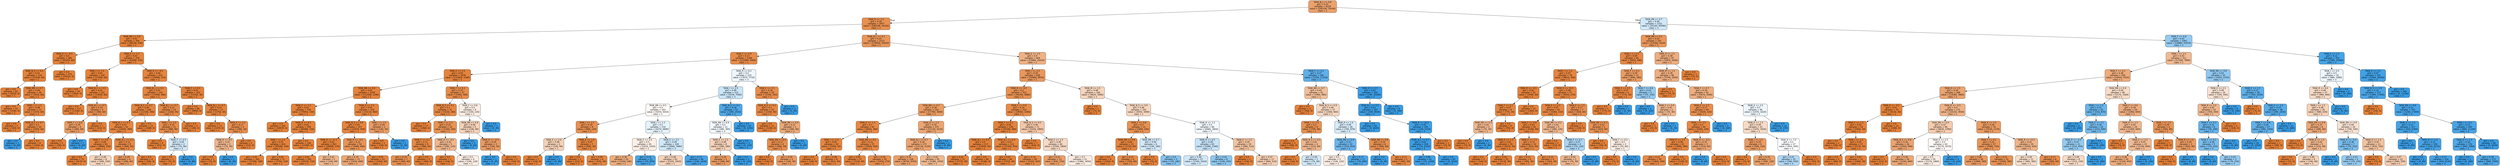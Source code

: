 digraph Tree {
node [shape=box, style="filled, rounded", color="black", fontname=helvetica] ;
edge [fontname=helvetica] ;
0 [label="TASK_N_L <= 0.9\ngini = 0.33\nsamples = 4229\nvalue = [295330, 76140]\nclass = 1", fillcolor="#eca16c"] ;
1 [label="TASK_D <= 1.5\ngini = 0.19\nsamples = 2977\nvalue = [260190, 30150]\nclass = 1", fillcolor="#e89050"] ;
0 -> 1 [labeldistance=2.5, labelangle=45, headlabel="True"] ;
2 [label="TASK_RN <= 0.9\ngini = 0.01\nsamples = 764\nvalue = [84140, 630]\nclass = 1", fillcolor="#e5823a"] ;
1 -> 2 ;
3 [label="TASK_R <= -0.5\ngini = 0.0\nsamples = 385\nvalue = [41650, 60]\nclass = 1", fillcolor="#e58139"] ;
2 -> 3 ;
4 [label="TASK_N_S <= 0.5\ngini = 0.01\nsamples = 110\nvalue = [12530, 60]\nclass = 1", fillcolor="#e5823a"] ;
3 -> 4 ;
5 [label="gini = 0.0\nsamples = 82\nvalue = [9520, 0]\nclass = 1", fillcolor="#e58139"] ;
4 -> 5 ;
6 [label="TASK_RN <= 0.7\ngini = 0.04\nsamples = 28\nvalue = [3010, 60]\nclass = 1", fillcolor="#e6843d"] ;
4 -> 6 ;
7 [label="gini = 0.0\nsamples = 15\nvalue = [1540, 0]\nclass = 1", fillcolor="#e58139"] ;
6 -> 7 ;
8 [label="TASK_I <= 1.5\ngini = 0.08\nsamples = 13\nvalue = [1470, 60]\nclass = 1", fillcolor="#e68641"] ;
6 -> 8 ;
9 [label="gini = 0.0\nsamples = 3\nvalue = [420, 0]\nclass = 1", fillcolor="#e58139"] ;
8 -> 9 ;
10 [label="TASK_N_S <= 0.7\ngini = 0.1\nsamples = 10\nvalue = [1050, 60]\nclass = 1", fillcolor="#e68844"] ;
8 -> 10 ;
11 [label="gini = 0.0\nsamples = 1\nvalue = [0, 60]\nclass = 3", fillcolor="#399de5"] ;
10 -> 11 ;
12 [label="gini = 0.0\nsamples = 9\nvalue = [1050, 0]\nclass = 1", fillcolor="#e58139"] ;
10 -> 12 ;
13 [label="gini = 0.0\nsamples = 275\nvalue = [29120, 0]\nclass = 1", fillcolor="#e58139"] ;
3 -> 13 ;
14 [label="TASK_E <= 1.5\ngini = 0.03\nsamples = 379\nvalue = [42490, 570]\nclass = 1", fillcolor="#e5833c"] ;
2 -> 14 ;
15 [label="TASK_I <= 1.5\ngini = 0.01\nsamples = 156\nvalue = [17500, 60]\nclass = 1", fillcolor="#e5813a"] ;
14 -> 15 ;
16 [label="gini = 0.0\nsamples = 34\nvalue = [3850, 0]\nclass = 1", fillcolor="#e58139"] ;
15 -> 16 ;
17 [label="TASK_N_L <= 0.5\ngini = 0.01\nsamples = 122\nvalue = [13650, 60]\nclass = 1", fillcolor="#e5823a"] ;
15 -> 17 ;
18 [label="gini = 0.0\nsamples = 117\nvalue = [13160, 0]\nclass = 1", fillcolor="#e58139"] ;
17 -> 18 ;
19 [label="TASK_N_L <= 0.7\ngini = 0.19\nsamples = 5\nvalue = [490, 60]\nclass = 1", fillcolor="#e89051"] ;
17 -> 19 ;
20 [label="TASK_F <= 0.6\ngini = 0.29\nsamples = 4\nvalue = [280, 60]\nclass = 1", fillcolor="#eb9c63"] ;
19 -> 20 ;
21 [label="gini = 0.0\nsamples = 3\nvalue = [280, 0]\nclass = 1", fillcolor="#e58139"] ;
20 -> 21 ;
22 [label="gini = 0.0\nsamples = 1\nvalue = [0, 60]\nclass = 3", fillcolor="#399de5"] ;
20 -> 22 ;
23 [label="gini = 0.0\nsamples = 1\nvalue = [210, 0]\nclass = 1", fillcolor="#e58139"] ;
19 -> 23 ;
24 [label="TASK_R <= -0.5\ngini = 0.04\nsamples = 223\nvalue = [24990, 510]\nclass = 1", fillcolor="#e6843d"] ;
14 -> 24 ;
25 [label="TASK_N_L <= 0.5\ngini = 0.07\nsamples = 120\nvalue = [13440, 480]\nclass = 1", fillcolor="#e68640"] ;
24 -> 25 ;
26 [label="TASK_N_S <= 0.7\ngini = 0.06\nsamples = 106\nvalue = [12180, 390]\nclass = 1", fillcolor="#e6853f"] ;
25 -> 26 ;
27 [label="TASK_N_L <= 0.1\ngini = 0.07\nsamples = 91\nvalue = [10500, 390]\nclass = 1", fillcolor="#e68640"] ;
26 -> 27 ;
28 [label="TASK_F <= 0.6\ngini = 0.06\nsamples = 83\nvalue = [9660, 330]\nclass = 1", fillcolor="#e68540"] ;
27 -> 28 ;
29 [label="gini = 0.0\nsamples = 75\nvalue = [9170, 0]\nclass = 1", fillcolor="#e58139"] ;
28 -> 29 ;
30 [label="gini = 0.48\nsamples = 8\nvalue = [490, 330]\nclass = 1", fillcolor="#f7d6be"] ;
28 -> 30 ;
31 [label="TASK_N_L <= 0.3\ngini = 0.12\nsamples = 8\nvalue = [840, 60]\nclass = 1", fillcolor="#e78a47"] ;
27 -> 31 ;
32 [label="gini = 0.29\nsamples = 4\nvalue = [280, 60]\nclass = 1", fillcolor="#eb9c63"] ;
31 -> 32 ;
33 [label="gini = 0.0\nsamples = 4\nvalue = [560, 0]\nclass = 1", fillcolor="#e58139"] ;
31 -> 33 ;
34 [label="gini = 0.0\nsamples = 15\nvalue = [1680, 0]\nclass = 1", fillcolor="#e58139"] ;
26 -> 34 ;
35 [label="TASK_N_L <= 0.7\ngini = 0.12\nsamples = 14\nvalue = [1260, 90]\nclass = 1", fillcolor="#e78a47"] ;
25 -> 35 ;
36 [label="TASK_I <= 2.5\ngini = 0.15\nsamples = 11\nvalue = [980, 90]\nclass = 1", fillcolor="#e78d4b"] ;
35 -> 36 ;
37 [label="gini = 0.0\nsamples = 9\nvalue = [910, 0]\nclass = 1", fillcolor="#e58139"] ;
36 -> 37 ;
38 [label="TASK_F <= 0.5\ngini = 0.49\nsamples = 2\nvalue = [70, 90]\nclass = 3", fillcolor="#d3e9f9"] ;
36 -> 38 ;
39 [label="gini = 0.0\nsamples = 1\nvalue = [70, 0]\nclass = 1", fillcolor="#e58139"] ;
38 -> 39 ;
40 [label="gini = 0.0\nsamples = 1\nvalue = [0, 90]\nclass = 3", fillcolor="#399de5"] ;
38 -> 40 ;
41 [label="gini = 0.0\nsamples = 3\nvalue = [280, 0]\nclass = 1", fillcolor="#e58139"] ;
35 -> 41 ;
42 [label="TASK_F <= 0.3\ngini = 0.01\nsamples = 103\nvalue = [11550, 30]\nclass = 1", fillcolor="#e5813a"] ;
24 -> 42 ;
43 [label="gini = 0.0\nsamples = 86\nvalue = [9800, 0]\nclass = 1", fillcolor="#e58139"] ;
42 -> 43 ;
44 [label="TASK_N_L <= 0.7\ngini = 0.03\nsamples = 17\nvalue = [1750, 30]\nclass = 1", fillcolor="#e5833c"] ;
42 -> 44 ;
45 [label="gini = 0.0\nsamples = 13\nvalue = [1470, 0]\nclass = 1", fillcolor="#e58139"] ;
44 -> 45 ;
46 [label="TASK_R <= 2.5\ngini = 0.17\nsamples = 4\nvalue = [280, 30]\nclass = 1", fillcolor="#e88e4e"] ;
44 -> 46 ;
47 [label="TASK_R <= 0.5\ngini = 0.42\nsamples = 2\nvalue = [70, 30]\nclass = 1", fillcolor="#f0b78e"] ;
46 -> 47 ;
48 [label="gini = 0.0\nsamples = 1\nvalue = [70, 0]\nclass = 1", fillcolor="#e58139"] ;
47 -> 48 ;
49 [label="gini = 0.0\nsamples = 1\nvalue = [0, 30]\nclass = 3", fillcolor="#399de5"] ;
47 -> 49 ;
50 [label="gini = 0.0\nsamples = 2\nvalue = [210, 0]\nclass = 1", fillcolor="#e58139"] ;
46 -> 50 ;
51 [label="TASK_N_L <= 0.1\ngini = 0.25\nsamples = 2213\nvalue = [176050, 29520]\nclass = 1", fillcolor="#e9965a"] ;
1 -> 51 ;
52 [label="TASK_F <= 0.9\ngini = 0.13\nsamples = 1309\nvalue = [122990, 9300]\nclass = 1", fillcolor="#e78b48"] ;
51 -> 52 ;
53 [label="TASK_E <= 2.5\ngini = 0.03\nsamples = 1076\nvalue = [115920, 1590]\nclass = 1", fillcolor="#e5833c"] ;
52 -> 53 ;
54 [label="TASK_RN <= 0.9\ngini = 0.02\nsamples = 1039\nvalue = [112560, 1290]\nclass = 1", fillcolor="#e5823b"] ;
53 -> 54 ;
55 [label="TASK_E <= 1.5\ngini = 0.01\nsamples = 720\nvalue = [79450, 330]\nclass = 1", fillcolor="#e5823a"] ;
54 -> 55 ;
56 [label="gini = 0.0\nsamples = 162\nvalue = [18970, 0]\nclass = 1", fillcolor="#e58139"] ;
55 -> 56 ;
57 [label="TASK_R <= 4.5\ngini = 0.01\nsamples = 558\nvalue = [60480, 330]\nclass = 1", fillcolor="#e5823a"] ;
55 -> 57 ;
58 [label="TASK_I <= 2.5\ngini = 0.01\nsamples = 414\nvalue = [45080, 330]\nclass = 1", fillcolor="#e5823a"] ;
57 -> 58 ;
59 [label="gini = 0.01\nsamples = 343\nvalue = [37380, 180]\nclass = 1", fillcolor="#e5823a"] ;
58 -> 59 ;
60 [label="gini = 0.04\nsamples = 71\nvalue = [7700, 150]\nclass = 1", fillcolor="#e6833d"] ;
58 -> 60 ;
61 [label="gini = 0.0\nsamples = 144\nvalue = [15400, 0]\nclass = 1", fillcolor="#e58139"] ;
57 -> 61 ;
62 [label="TASK_D <= 2.5\ngini = 0.05\nsamples = 319\nvalue = [33110, 960]\nclass = 1", fillcolor="#e6853f"] ;
54 -> 62 ;
63 [label="TASK_N_S <= 0.9\ngini = 0.05\nsamples = 317\nvalue = [32970, 930]\nclass = 1", fillcolor="#e6853f"] ;
62 -> 63 ;
64 [label="TASK_R <= 71.5\ngini = 0.02\nsamples = 263\nvalue = [28490, 270]\nclass = 1", fillcolor="#e5823b"] ;
63 -> 64 ;
65 [label="gini = 0.01\nsamples = 261\nvalue = [28350, 210]\nclass = 1", fillcolor="#e5823a"] ;
64 -> 65 ;
66 [label="gini = 0.42\nsamples = 2\nvalue = [140, 60]\nclass = 1", fillcolor="#f0b78e"] ;
64 -> 66 ;
67 [label="TASK_R <= -0.5\ngini = 0.22\nsamples = 54\nvalue = [4480, 660]\nclass = 1", fillcolor="#e99456"] ;
63 -> 67 ;
68 [label="gini = 0.35\nsamples = 31\nvalue = [2030, 600]\nclass = 1", fillcolor="#eda674"] ;
67 -> 68 ;
69 [label="gini = 0.05\nsamples = 23\nvalue = [2450, 60]\nclass = 1", fillcolor="#e6843e"] ;
67 -> 69 ;
70 [label="TASK_I <= 2.5\ngini = 0.29\nsamples = 2\nvalue = [140, 30]\nclass = 1", fillcolor="#eb9c63"] ;
62 -> 70 ;
71 [label="gini = 0.0\nsamples = 1\nvalue = [140, 0]\nclass = 1", fillcolor="#e58139"] ;
70 -> 71 ;
72 [label="gini = 0.0\nsamples = 1\nvalue = [0, 30]\nclass = 3", fillcolor="#399de5"] ;
70 -> 72 ;
73 [label="TASK_F <= 0.3\ngini = 0.15\nsamples = 37\nvalue = [3360, 300]\nclass = 1", fillcolor="#e78c4b"] ;
53 -> 73 ;
74 [label="TASK_N_S <= 0.1\ngini = 0.1\nsamples = 31\nvalue = [3220, 180]\nclass = 1", fillcolor="#e68844"] ;
73 -> 74 ;
75 [label="gini = 0.0\nsamples = 17\nvalue = [1960, 0]\nclass = 1", fillcolor="#e58139"] ;
74 -> 75 ;
76 [label="TASK_I <= 2.5\ngini = 0.22\nsamples = 14\nvalue = [1260, 180]\nclass = 1", fillcolor="#e99355"] ;
74 -> 76 ;
77 [label="TASK_F <= 0.1\ngini = 0.11\nsamples = 9\nvalue = [980, 60]\nclass = 1", fillcolor="#e78945"] ;
76 -> 77 ;
78 [label="gini = 0.19\nsamples = 7\nvalue = [490, 60]\nclass = 1", fillcolor="#e89051"] ;
77 -> 78 ;
79 [label="gini = 0.0\nsamples = 2\nvalue = [490, 0]\nclass = 1", fillcolor="#e58139"] ;
77 -> 79 ;
80 [label="TASK_R <= -0.5\ngini = 0.42\nsamples = 5\nvalue = [280, 120]\nclass = 1", fillcolor="#f0b78e"] ;
76 -> 80 ;
81 [label="gini = 0.0\nsamples = 1\nvalue = [140, 0]\nclass = 1", fillcolor="#e58139"] ;
80 -> 81 ;
82 [label="gini = 0.5\nsamples = 4\nvalue = [140, 120]\nclass = 1", fillcolor="#fbede3"] ;
80 -> 82 ;
83 [label="TASK_F <= 0.6\ngini = 0.5\nsamples = 6\nvalue = [140, 120]\nclass = 1", fillcolor="#fbede3"] ;
73 -> 83 ;
84 [label="TASK_RN <= 0.9\ngini = 0.48\nsamples = 5\nvalue = [140, 90]\nclass = 1", fillcolor="#f6d2b8"] ;
83 -> 84 ;
85 [label="gini = 0.0\nsamples = 2\nvalue = [0, 60]\nclass = 3", fillcolor="#399de5"] ;
84 -> 85 ;
86 [label="TASK_R <= -0.5\ngini = 0.29\nsamples = 3\nvalue = [140, 30]\nclass = 1", fillcolor="#eb9c63"] ;
84 -> 86 ;
87 [label="gini = 0.0\nsamples = 1\nvalue = [0, 30]\nclass = 3", fillcolor="#399de5"] ;
86 -> 87 ;
88 [label="gini = 0.0\nsamples = 2\nvalue = [140, 0]\nclass = 1", fillcolor="#e58139"] ;
86 -> 88 ;
89 [label="gini = 0.0\nsamples = 1\nvalue = [0, 30]\nclass = 3", fillcolor="#399de5"] ;
83 -> 89 ;
90 [label="TASK_R <= 6.5\ngini = 0.5\nsamples = 233\nvalue = [7070, 7710]\nclass = 3", fillcolor="#eff7fd"] ;
52 -> 90 ;
91 [label="TASK_I <= 2.5\ngini = 0.49\nsamples = 215\nvalue = [5530, 7560]\nclass = 3", fillcolor="#cae5f8"] ;
90 -> 91 ;
92 [label="TASK_RN <= 0.5\ngini = 0.5\nsamples = 163\nvalue = [5250, 5010]\nclass = 1", fillcolor="#fef9f6"] ;
91 -> 92 ;
93 [label="TASK_I <= 1.5\ngini = 0.19\nsamples = 9\nvalue = [980, 120]\nclass = 1", fillcolor="#e89051"] ;
92 -> 93 ;
94 [label="TASK_E <= 2.0\ngini = 0.48\nsamples = 2\nvalue = [140, 90]\nclass = 1", fillcolor="#f6d2b8"] ;
93 -> 94 ;
95 [label="gini = 0.0\nsamples = 1\nvalue = [140, 0]\nclass = 1", fillcolor="#e58139"] ;
94 -> 95 ;
96 [label="gini = 0.0\nsamples = 1\nvalue = [0, 90]\nclass = 3", fillcolor="#399de5"] ;
94 -> 96 ;
97 [label="TASK_E <= 1.5\ngini = 0.07\nsamples = 7\nvalue = [840, 30]\nclass = 1", fillcolor="#e68640"] ;
93 -> 97 ;
98 [label="gini = 0.0\nsamples = 1\nvalue = [210, 0]\nclass = 1", fillcolor="#e58139"] ;
97 -> 98 ;
99 [label="gini = 0.09\nsamples = 6\nvalue = [630, 30]\nclass = 1", fillcolor="#e68742"] ;
97 -> 99 ;
100 [label="TASK_I <= 1.5\ngini = 0.5\nsamples = 154\nvalue = [4270, 4890]\nclass = 3", fillcolor="#e6f3fc"] ;
92 -> 100 ;
101 [label="TASK_E <= 2.5\ngini = 0.5\nsamples = 45\nvalue = [1610, 1410]\nclass = 1", fillcolor="#fcefe6"] ;
100 -> 101 ;
102 [label="gini = 0.38\nsamples = 24\nvalue = [1540, 540]\nclass = 1", fillcolor="#eead7e"] ;
101 -> 102 ;
103 [label="gini = 0.14\nsamples = 21\nvalue = [70, 870]\nclass = 3", fillcolor="#49a5e7"] ;
101 -> 103 ;
104 [label="TASK_E <= 2.5\ngini = 0.49\nsamples = 109\nvalue = [2660, 3480]\nclass = 3", fillcolor="#d0e8f9"] ;
100 -> 104 ;
105 [label="gini = 0.48\nsamples = 63\nvalue = [2520, 1650]\nclass = 1", fillcolor="#f6d4bb"] ;
104 -> 105 ;
106 [label="gini = 0.13\nsamples = 46\nvalue = [140, 1830]\nclass = 3", fillcolor="#48a4e7"] ;
104 -> 106 ;
107 [label="TASK_N_S <= 0.1\ngini = 0.18\nsamples = 52\nvalue = [280, 2550]\nclass = 3", fillcolor="#4fa8e8"] ;
91 -> 107 ;
108 [label="TASK_RN <= 0.9\ngini = 0.5\nsamples = 11\nvalue = [280, 300]\nclass = 3", fillcolor="#f2f8fd"] ;
107 -> 108 ;
109 [label="TASK_E <= 2.5\ngini = 0.48\nsamples = 8\nvalue = [280, 180]\nclass = 1", fillcolor="#f6d2b8"] ;
108 -> 109 ;
110 [label="gini = 0.29\nsamples = 5\nvalue = [280, 60]\nclass = 1", fillcolor="#eb9c63"] ;
109 -> 110 ;
111 [label="gini = 0.0\nsamples = 3\nvalue = [0, 120]\nclass = 3", fillcolor="#399de5"] ;
109 -> 111 ;
112 [label="gini = 0.0\nsamples = 3\nvalue = [0, 120]\nclass = 3", fillcolor="#399de5"] ;
108 -> 112 ;
113 [label="gini = 0.0\nsamples = 41\nvalue = [0, 2250]\nclass = 3", fillcolor="#399de5"] ;
107 -> 113 ;
114 [label="TASK_E <= 2.5\ngini = 0.16\nsamples = 18\nvalue = [1540, 150]\nclass = 1", fillcolor="#e88d4c"] ;
90 -> 114 ;
115 [label="TASK_N_S <= 0.1\ngini = 0.1\nsamples = 16\nvalue = [1540, 90]\nclass = 1", fillcolor="#e78845"] ;
114 -> 115 ;
116 [label="gini = 0.0\nsamples = 11\nvalue = [1260, 0]\nclass = 1", fillcolor="#e58139"] ;
115 -> 116 ;
117 [label="TASK_RN <= 0.9\ngini = 0.37\nsamples = 5\nvalue = [280, 90]\nclass = 1", fillcolor="#edaa79"] ;
115 -> 117 ;
118 [label="TASK_RN <= 0.5\ngini = 0.17\nsamples = 4\nvalue = [280, 30]\nclass = 1", fillcolor="#e88e4e"] ;
117 -> 118 ;
119 [label="gini = 0.0\nsamples = 2\nvalue = [140, 0]\nclass = 1", fillcolor="#e58139"] ;
118 -> 119 ;
120 [label="gini = 0.29\nsamples = 2\nvalue = [140, 30]\nclass = 1", fillcolor="#eb9c63"] ;
118 -> 120 ;
121 [label="gini = 0.0\nsamples = 1\nvalue = [0, 60]\nclass = 3", fillcolor="#399de5"] ;
117 -> 121 ;
122 [label="gini = 0.0\nsamples = 2\nvalue = [0, 60]\nclass = 3", fillcolor="#399de5"] ;
114 -> 122 ;
123 [label="TASK_E <= 2.5\ngini = 0.4\nsamples = 904\nvalue = [53060, 20220]\nclass = 1", fillcolor="#efb184"] ;
51 -> 123 ;
124 [label="TASK_I <= 2.5\ngini = 0.25\nsamples = 658\nvalue = [50960, 8970]\nclass = 1", fillcolor="#ea975c"] ;
123 -> 124 ;
125 [label="TASK_R <= -0.5\ngini = 0.2\nsamples = 552\nvalue = [46340, 5880]\nclass = 1", fillcolor="#e89152"] ;
124 -> 125 ;
126 [label="TASK_RN <= 0.7\ngini = 0.28\nsamples = 242\nvalue = [17780, 3600]\nclass = 1", fillcolor="#ea9b61"] ;
125 -> 126 ;
127 [label="TASK_E <= 1.5\ngini = 0.1\nsamples = 67\nvalue = [6650, 390]\nclass = 1", fillcolor="#e78845"] ;
126 -> 127 ;
128 [label="TASK_I <= 1.5\ngini = 0.05\nsamples = 10\nvalue = [1050, 30]\nclass = 1", fillcolor="#e6853f"] ;
127 -> 128 ;
129 [label="gini = 0.0\nsamples = 2\nvalue = [140, 0]\nclass = 1", fillcolor="#e58139"] ;
128 -> 129 ;
130 [label="gini = 0.06\nsamples = 8\nvalue = [910, 30]\nclass = 1", fillcolor="#e68540"] ;
128 -> 130 ;
131 [label="TASK_RN <= 0.5\ngini = 0.11\nsamples = 57\nvalue = [5600, 360]\nclass = 1", fillcolor="#e78946"] ;
127 -> 131 ;
132 [label="gini = 0.05\nsamples = 27\nvalue = [3150, 90]\nclass = 1", fillcolor="#e6853f"] ;
131 -> 132 ;
133 [label="gini = 0.18\nsamples = 30\nvalue = [2450, 270]\nclass = 1", fillcolor="#e88f4f"] ;
131 -> 133 ;
134 [label="TASK_D <= 2.5\ngini = 0.35\nsamples = 175\nvalue = [11130, 3210]\nclass = 1", fillcolor="#eca572"] ;
126 -> 134 ;
135 [label="TASK_N_L <= 0.7\ngini = 0.34\nsamples = 173\nvalue = [11130, 3120]\nclass = 1", fillcolor="#eca471"] ;
134 -> 135 ;
136 [label="gini = 0.31\nsamples = 128\nvalue = [8750, 2070]\nclass = 1", fillcolor="#eb9f68"] ;
135 -> 136 ;
137 [label="gini = 0.42\nsamples = 45\nvalue = [2380, 1050]\nclass = 1", fillcolor="#f0b990"] ;
135 -> 137 ;
138 [label="gini = 0.0\nsamples = 2\nvalue = [0, 90]\nclass = 3", fillcolor="#399de5"] ;
134 -> 138 ;
139 [label="TASK_F <= 0.9\ngini = 0.14\nsamples = 310\nvalue = [28560, 2280]\nclass = 1", fillcolor="#e78b49"] ;
125 -> 139 ;
140 [label="TASK_F <= 0.1\ngini = 0.04\nsamples = 239\nvalue = [25340, 480]\nclass = 1", fillcolor="#e5833d"] ;
139 -> 140 ;
141 [label="TASK_N_L <= 0.5\ngini = 0.0\nsamples = 117\nvalue = [12950, 30]\nclass = 1", fillcolor="#e58139"] ;
140 -> 141 ;
142 [label="gini = 0.01\nsamples = 71\nvalue = [7770, 30]\nclass = 1", fillcolor="#e5813a"] ;
141 -> 142 ;
143 [label="gini = 0.0\nsamples = 46\nvalue = [5180, 0]\nclass = 1", fillcolor="#e58139"] ;
141 -> 143 ;
144 [label="TASK_N_L <= 0.5\ngini = 0.07\nsamples = 122\nvalue = [12390, 450]\nclass = 1", fillcolor="#e68640"] ;
140 -> 144 ;
145 [label="gini = 0.01\nsamples = 64\nvalue = [7070, 30]\nclass = 1", fillcolor="#e5823a"] ;
144 -> 145 ;
146 [label="gini = 0.14\nsamples = 58\nvalue = [5320, 420]\nclass = 1", fillcolor="#e78b49"] ;
144 -> 146 ;
147 [label="TASK_N_S <= 0.5\ngini = 0.46\nsamples = 71\nvalue = [3220, 1800]\nclass = 1", fillcolor="#f4c7a8"] ;
139 -> 147 ;
148 [label="gini = 0.0\nsamples = 7\nvalue = [630, 0]\nclass = 1", fillcolor="#e58139"] ;
147 -> 148 ;
149 [label="TASK_E <= 1.5\ngini = 0.48\nsamples = 64\nvalue = [2590, 1800]\nclass = 1", fillcolor="#f7d9c3"] ;
147 -> 149 ;
150 [label="gini = 0.31\nsamples = 13\nvalue = [630, 150]\nclass = 1", fillcolor="#eb9f68"] ;
149 -> 150 ;
151 [label="gini = 0.5\nsamples = 51\nvalue = [1960, 1650]\nclass = 1", fillcolor="#fbebe0"] ;
149 -> 151 ;
152 [label="TASK_M <= 1.5\ngini = 0.48\nsamples = 106\nvalue = [4620, 3090]\nclass = 1", fillcolor="#f6d5bd"] ;
124 -> 152 ;
153 [label="gini = 0.0\nsamples = 1\nvalue = [70, 0]\nclass = 1", fillcolor="#e58139"] ;
152 -> 153 ;
154 [label="TASK_N_S <= 0.9\ngini = 0.48\nsamples = 105\nvalue = [4550, 3090]\nclass = 1", fillcolor="#f7d7bf"] ;
152 -> 154 ;
155 [label="TASK_F <= 0.6\ngini = 0.2\nsamples = 21\nvalue = [1890, 240]\nclass = 1", fillcolor="#e89152"] ;
154 -> 155 ;
156 [label="TASK_RN <= 0.9\ngini = 0.06\nsamples = 15\nvalue = [1750, 60]\nclass = 1", fillcolor="#e68540"] ;
155 -> 156 ;
157 [label="gini = 0.0\nsamples = 9\nvalue = [1050, 0]\nclass = 1", fillcolor="#e58139"] ;
156 -> 157 ;
158 [label="gini = 0.15\nsamples = 6\nvalue = [700, 60]\nclass = 1", fillcolor="#e78c4a"] ;
156 -> 158 ;
159 [label="TASK_RN <= 0.7\ngini = 0.49\nsamples = 6\nvalue = [140, 180]\nclass = 3", fillcolor="#d3e9f9"] ;
155 -> 159 ;
160 [label="gini = 0.0\nsamples = 1\nvalue = [70, 0]\nclass = 1", fillcolor="#e58139"] ;
159 -> 160 ;
161 [label="gini = 0.4\nsamples = 5\nvalue = [70, 180]\nclass = 3", fillcolor="#86c3ef"] ;
159 -> 161 ;
162 [label="TASK_R <= 1.5\ngini = 0.5\nsamples = 84\nvalue = [2660, 2850]\nclass = 3", fillcolor="#f2f8fd"] ;
154 -> 162 ;
163 [label="TASK_R <= 0.5\ngini = 0.49\nsamples = 65\nvalue = [1680, 2340]\nclass = 3", fillcolor="#c7e3f8"] ;
162 -> 163 ;
164 [label="gini = 0.49\nsamples = 57\nvalue = [1540, 2010]\nclass = 3", fillcolor="#d1e8f9"] ;
163 -> 164 ;
165 [label="gini = 0.42\nsamples = 8\nvalue = [140, 330]\nclass = 3", fillcolor="#8dc7f0"] ;
163 -> 165 ;
166 [label="TASK_E <= 1.5\ngini = 0.45\nsamples = 19\nvalue = [980, 510]\nclass = 1", fillcolor="#f3c3a0"] ;
162 -> 166 ;
167 [label="gini = 0.0\nsamples = 2\nvalue = [140, 0]\nclass = 1", fillcolor="#e58139"] ;
166 -> 167 ;
168 [label="gini = 0.47\nsamples = 17\nvalue = [840, 510]\nclass = 1", fillcolor="#f5ceb1"] ;
166 -> 168 ;
169 [label="TASK_F <= 0.3\ngini = 0.27\nsamples = 246\nvalue = [2100, 11250]\nclass = 3", fillcolor="#5eafea"] ;
123 -> 169 ;
170 [label="TASK_RN <= 0.7\ngini = 0.44\nsamples = 41\nvalue = [1960, 960]\nclass = 1", fillcolor="#f2bf9a"] ;
169 -> 170 ;
171 [label="gini = 0.0\nsamples = 4\nvalue = [560, 0]\nclass = 1", fillcolor="#e58139"] ;
170 -> 171 ;
172 [label="TASK_N_S <= 0.9\ngini = 0.48\nsamples = 37\nvalue = [1400, 960]\nclass = 1", fillcolor="#f7d7c1"] ;
170 -> 172 ;
173 [label="TASK_I <= 2.5\ngini = 0.2\nsamples = 9\nvalue = [700, 90]\nclass = 1", fillcolor="#e89152"] ;
172 -> 173 ;
174 [label="gini = 0.0\nsamples = 5\nvalue = [490, 0]\nclass = 1", fillcolor="#e58139"] ;
173 -> 174 ;
175 [label="TASK_N_S <= 0.5\ngini = 0.42\nsamples = 4\nvalue = [210, 90]\nclass = 1", fillcolor="#f0b78e"] ;
173 -> 175 ;
176 [label="gini = 0.0\nsamples = 1\nvalue = [140, 0]\nclass = 1", fillcolor="#e58139"] ;
175 -> 176 ;
177 [label="gini = 0.49\nsamples = 3\nvalue = [70, 90]\nclass = 3", fillcolor="#d3e9f9"] ;
175 -> 177 ;
178 [label="TASK_R <= 1.0\ngini = 0.49\nsamples = 28\nvalue = [700, 870]\nclass = 3", fillcolor="#d8ecfa"] ;
172 -> 178 ;
179 [label="TASK_RN <= 0.9\ngini = 0.33\nsamples = 22\nvalue = [210, 810]\nclass = 3", fillcolor="#6cb6ec"] ;
178 -> 179 ;
180 [label="gini = 0.5\nsamples = 5\nvalue = [140, 120]\nclass = 1", fillcolor="#fbede3"] ;
179 -> 180 ;
181 [label="gini = 0.17\nsamples = 17\nvalue = [70, 690]\nclass = 3", fillcolor="#4da7e8"] ;
179 -> 181 ;
182 [label="TASK_RN <= 0.9\ngini = 0.19\nsamples = 6\nvalue = [490, 60]\nclass = 1", fillcolor="#e89051"] ;
178 -> 182 ;
183 [label="gini = 0.0\nsamples = 1\nvalue = [0, 30]\nclass = 3", fillcolor="#399de5"] ;
182 -> 183 ;
184 [label="gini = 0.11\nsamples = 5\nvalue = [490, 30]\nclass = 1", fillcolor="#e78945"] ;
182 -> 184 ;
185 [label="TASK_D <= 2.5\ngini = 0.03\nsamples = 205\nvalue = [140, 10290]\nclass = 3", fillcolor="#3c9ee5"] ;
169 -> 185 ;
186 [label="TASK_N_L <= 0.5\ngini = 0.03\nsamples = 197\nvalue = [140, 9930]\nclass = 3", fillcolor="#3c9ee5"] ;
185 -> 186 ;
187 [label="gini = 0.0\nsamples = 92\nvalue = [0, 4620]\nclass = 3", fillcolor="#399de5"] ;
186 -> 187 ;
188 [label="TASK_R <= 36.5\ngini = 0.05\nsamples = 105\nvalue = [140, 5310]\nclass = 3", fillcolor="#3ea0e6"] ;
186 -> 188 ;
189 [label="TASK_N_L <= 0.7\ngini = 0.03\nsamples = 104\nvalue = [70, 5310]\nclass = 3", fillcolor="#3c9ee5"] ;
188 -> 189 ;
190 [label="gini = 0.06\nsamples = 41\nvalue = [70, 2100]\nclass = 3", fillcolor="#40a0e6"] ;
189 -> 190 ;
191 [label="gini = 0.0\nsamples = 63\nvalue = [0, 3210]\nclass = 3", fillcolor="#399de5"] ;
189 -> 191 ;
192 [label="gini = 0.0\nsamples = 1\nvalue = [70, 0]\nclass = 1", fillcolor="#e58139"] ;
188 -> 192 ;
193 [label="gini = 0.0\nsamples = 8\nvalue = [0, 360]\nclass = 3", fillcolor="#399de5"] ;
185 -> 193 ;
194 [label="TASK_RN <= 0.7\ngini = 0.49\nsamples = 1252\nvalue = [35140, 45990]\nclass = 3", fillcolor="#d0e8f9"] ;
0 -> 194 [labeldistance=2.5, labelangle=-45, headlabel="False"] ;
195 [label="TASK_RN <= 0.5\ngini = 0.24\nsamples = 187\nvalue = [15260, 2520]\nclass = 1", fillcolor="#e9965a"] ;
194 -> 195 ;
196 [label="TASK_I <= 2.5\ngini = 0.09\nsamples = 90\nvalue = [9450, 480]\nclass = 1", fillcolor="#e68743"] ;
195 -> 196 ;
197 [label="TASK_I <= 1.5\ngini = 0.07\nsamples = 79\nvalue = [8610, 300]\nclass = 1", fillcolor="#e68540"] ;
196 -> 197 ;
198 [label="TASK_R <= -0.5\ngini = 0.02\nsamples = 22\nvalue = [2590, 30]\nclass = 1", fillcolor="#e5823b"] ;
197 -> 198 ;
199 [label="TASK_F <= 0.1\ngini = 0.07\nsamples = 8\nvalue = [770, 30]\nclass = 1", fillcolor="#e68641"] ;
198 -> 199 ;
200 [label="TASK_RN <= 0.3\ngini = 0.42\nsamples = 2\nvalue = [70, 30]\nclass = 1", fillcolor="#f0b78e"] ;
199 -> 200 ;
201 [label="gini = 0.0\nsamples = 1\nvalue = [70, 0]\nclass = 1", fillcolor="#e58139"] ;
200 -> 201 ;
202 [label="gini = 0.0\nsamples = 1\nvalue = [0, 30]\nclass = 3", fillcolor="#399de5"] ;
200 -> 202 ;
203 [label="gini = 0.0\nsamples = 6\nvalue = [700, 0]\nclass = 1", fillcolor="#e58139"] ;
199 -> 203 ;
204 [label="gini = 0.0\nsamples = 14\nvalue = [1820, 0]\nclass = 1", fillcolor="#e58139"] ;
198 -> 204 ;
205 [label="TASK_R <= 15.5\ngini = 0.08\nsamples = 57\nvalue = [6020, 270]\nclass = 1", fillcolor="#e68742"] ;
197 -> 205 ;
206 [label="TASK_E <= 2.5\ngini = 0.07\nsamples = 50\nvalue = [5460, 210]\nclass = 1", fillcolor="#e68641"] ;
205 -> 206 ;
207 [label="TASK_F <= 0.9\ngini = 0.03\nsamples = 45\nvalue = [5180, 90]\nclass = 1", fillcolor="#e5833c"] ;
206 -> 207 ;
208 [label="TASK_D <= 1.5\ngini = 0.01\nsamples = 35\nvalue = [4270, 30]\nclass = 1", fillcolor="#e5823a"] ;
207 -> 208 ;
209 [label="gini = 0.0\nsamples = 2\nvalue = [140, 0]\nclass = 1", fillcolor="#e58139"] ;
208 -> 209 ;
210 [label="gini = 0.01\nsamples = 33\nvalue = [4130, 30]\nclass = 1", fillcolor="#e5823a"] ;
208 -> 210 ;
211 [label="TASK_E <= 1.5\ngini = 0.12\nsamples = 10\nvalue = [910, 60]\nclass = 1", fillcolor="#e78946"] ;
207 -> 211 ;
212 [label="gini = 0.11\nsamples = 6\nvalue = [490, 30]\nclass = 1", fillcolor="#e78945"] ;
211 -> 212 ;
213 [label="gini = 0.12\nsamples = 4\nvalue = [420, 30]\nclass = 1", fillcolor="#e78a47"] ;
211 -> 213 ;
214 [label="TASK_RN <= 0.2\ngini = 0.42\nsamples = 5\nvalue = [280, 120]\nclass = 1", fillcolor="#f0b78e"] ;
206 -> 214 ;
215 [label="gini = 0.0\nsamples = 1\nvalue = [210, 0]\nclass = 1", fillcolor="#e58139"] ;
214 -> 215 ;
216 [label="TASK_F <= 0.7\ngini = 0.47\nsamples = 4\nvalue = [70, 120]\nclass = 3", fillcolor="#acd6f4"] ;
214 -> 216 ;
217 [label="gini = 0.42\nsamples = 2\nvalue = [70, 30]\nclass = 1", fillcolor="#f0b78e"] ;
216 -> 217 ;
218 [label="gini = 0.0\nsamples = 2\nvalue = [0, 90]\nclass = 3", fillcolor="#399de5"] ;
216 -> 218 ;
219 [label="TASK_E <= 1.5\ngini = 0.17\nsamples = 7\nvalue = [560, 60]\nclass = 1", fillcolor="#e88e4e"] ;
205 -> 219 ;
220 [label="gini = 0.0\nsamples = 2\nvalue = [140, 0]\nclass = 1", fillcolor="#e58139"] ;
219 -> 220 ;
221 [label="TASK_RN <= 0.3\ngini = 0.22\nsamples = 5\nvalue = [420, 60]\nclass = 1", fillcolor="#e99355"] ;
219 -> 221 ;
222 [label="gini = 0.0\nsamples = 3\nvalue = [350, 0]\nclass = 1", fillcolor="#e58139"] ;
221 -> 222 ;
223 [label="TASK_F <= 0.5\ngini = 0.5\nsamples = 2\nvalue = [70, 60]\nclass = 1", fillcolor="#fbede3"] ;
221 -> 223 ;
224 [label="gini = 0.0\nsamples = 1\nvalue = [70, 0]\nclass = 1", fillcolor="#e58139"] ;
223 -> 224 ;
225 [label="gini = 0.0\nsamples = 1\nvalue = [0, 60]\nclass = 3", fillcolor="#399de5"] ;
223 -> 225 ;
226 [label="TASK_F <= 0.3\ngini = 0.29\nsamples = 11\nvalue = [840, 180]\nclass = 1", fillcolor="#eb9c63"] ;
196 -> 226 ;
227 [label="TASK_E <= 2.5\ngini = 0.07\nsamples = 6\nvalue = [770, 30]\nclass = 1", fillcolor="#e68641"] ;
226 -> 227 ;
228 [label="gini = 0.0\nsamples = 5\nvalue = [770, 0]\nclass = 1", fillcolor="#e58139"] ;
227 -> 228 ;
229 [label="gini = 0.0\nsamples = 1\nvalue = [0, 30]\nclass = 3", fillcolor="#399de5"] ;
227 -> 229 ;
230 [label="TASK_F <= 0.6\ngini = 0.43\nsamples = 5\nvalue = [70, 150]\nclass = 3", fillcolor="#95cbf1"] ;
226 -> 230 ;
231 [label="gini = 0.0\nsamples = 3\nvalue = [0, 120]\nclass = 3", fillcolor="#399de5"] ;
230 -> 231 ;
232 [label="TASK_F <= 0.9\ngini = 0.42\nsamples = 2\nvalue = [70, 30]\nclass = 1", fillcolor="#f0b78e"] ;
230 -> 232 ;
233 [label="gini = 0.0\nsamples = 1\nvalue = [70, 0]\nclass = 1", fillcolor="#e58139"] ;
232 -> 233 ;
234 [label="gini = 0.0\nsamples = 1\nvalue = [0, 30]\nclass = 3", fillcolor="#399de5"] ;
232 -> 234 ;
235 [label="TASK_D <= 2.5\ngini = 0.38\nsamples = 97\nvalue = [5810, 2040]\nclass = 1", fillcolor="#eead7f"] ;
195 -> 235 ;
236 [label="TASK_M <= 1.5\ngini = 0.39\nsamples = 96\nvalue = [5740, 2040]\nclass = 1", fillcolor="#eeae7f"] ;
235 -> 236 ;
237 [label="gini = 0.0\nsamples = 1\nvalue = [70, 0]\nclass = 1", fillcolor="#e58139"] ;
236 -> 237 ;
238 [label="TASK_F <= 0.7\ngini = 0.39\nsamples = 95\nvalue = [5670, 2040]\nclass = 1", fillcolor="#eeae80"] ;
236 -> 238 ;
239 [label="TASK_E <= 2.5\ngini = 0.17\nsamples = 49\nvalue = [4200, 420]\nclass = 1", fillcolor="#e88e4d"] ;
238 -> 239 ;
240 [label="TASK_I <= 2.5\ngini = 0.1\nsamples = 44\nvalue = [4200, 240]\nclass = 1", fillcolor="#e68844"] ;
239 -> 240 ;
241 [label="TASK_R <= 3.5\ngini = 0.08\nsamples = 41\nvalue = [3990, 180]\nclass = 1", fillcolor="#e68742"] ;
240 -> 241 ;
242 [label="gini = 0.11\nsamples = 30\nvalue = [2800, 180]\nclass = 1", fillcolor="#e78946"] ;
241 -> 242 ;
243 [label="gini = 0.0\nsamples = 11\nvalue = [1190, 0]\nclass = 1", fillcolor="#e58139"] ;
241 -> 243 ;
244 [label="TASK_R <= -0.5\ngini = 0.35\nsamples = 3\nvalue = [210, 60]\nclass = 1", fillcolor="#eca572"] ;
240 -> 244 ;
245 [label="gini = 0.0\nsamples = 1\nvalue = [0, 60]\nclass = 3", fillcolor="#399de5"] ;
244 -> 245 ;
246 [label="gini = 0.0\nsamples = 2\nvalue = [210, 0]\nclass = 1", fillcolor="#e58139"] ;
244 -> 246 ;
247 [label="gini = 0.0\nsamples = 5\nvalue = [0, 180]\nclass = 3", fillcolor="#399de5"] ;
239 -> 247 ;
248 [label="TASK_E <= 2.5\ngini = 0.5\nsamples = 46\nvalue = [1470, 1620]\nclass = 3", fillcolor="#edf6fd"] ;
238 -> 248 ;
249 [label="TASK_E <= 1.5\ngini = 0.49\nsamples = 33\nvalue = [1470, 1050]\nclass = 1", fillcolor="#f8dbc6"] ;
248 -> 249 ;
250 [label="TASK_I <= 1.5\ngini = 0.29\nsamples = 6\nvalue = [560, 120]\nclass = 1", fillcolor="#eb9c63"] ;
249 -> 250 ;
251 [label="gini = 0.0\nsamples = 1\nvalue = [70, 0]\nclass = 1", fillcolor="#e58139"] ;
250 -> 251 ;
252 [label="gini = 0.32\nsamples = 5\nvalue = [490, 120]\nclass = 1", fillcolor="#eba069"] ;
250 -> 252 ;
253 [label="TASK_R <= 7.0\ngini = 0.5\nsamples = 27\nvalue = [910, 930]\nclass = 3", fillcolor="#fbfdfe"] ;
249 -> 253 ;
254 [label="gini = 0.47\nsamples = 25\nvalue = [560, 930]\nclass = 3", fillcolor="#b0d8f5"] ;
253 -> 254 ;
255 [label="gini = 0.0\nsamples = 2\nvalue = [350, 0]\nclass = 1", fillcolor="#e58139"] ;
253 -> 255 ;
256 [label="gini = 0.0\nsamples = 13\nvalue = [0, 570]\nclass = 3", fillcolor="#399de5"] ;
248 -> 256 ;
257 [label="gini = 0.0\nsamples = 1\nvalue = [70, 0]\nclass = 1", fillcolor="#e58139"] ;
235 -> 257 ;
258 [label="TASK_F <= 0.9\ngini = 0.43\nsamples = 1065\nvalue = [19880, 43470]\nclass = 3", fillcolor="#94caf1"] ;
194 -> 258 ;
259 [label="TASK_I <= 2.5\ngini = 0.43\nsamples = 311\nvalue = [17500, 7890]\nclass = 1", fillcolor="#f1ba92"] ;
258 -> 259 ;
260 [label="TASK_F <= 0.3\ngini = 0.38\nsamples = 256\nvalue = [16450, 5520]\nclass = 1", fillcolor="#eeab7b"] ;
259 -> 260 ;
261 [label="TASK_D <= 1.5\ngini = 0.34\nsamples = 208\nvalue = [14280, 3960]\nclass = 1", fillcolor="#eca470"] ;
260 -> 261 ;
262 [label="TASK_R <= -0.5\ngini = 0.01\nsamples = 33\nvalue = [4130, 30]\nclass = 1", fillcolor="#e5823a"] ;
261 -> 262 ;
263 [label="TASK_E <= 1.5\ngini = 0.02\nsamples = 19\nvalue = [2450, 30]\nclass = 1", fillcolor="#e5833b"] ;
262 -> 263 ;
264 [label="gini = 0.0\nsamples = 2\nvalue = [280, 0]\nclass = 1", fillcolor="#e58139"] ;
263 -> 264 ;
265 [label="TASK_I <= 1.5\ngini = 0.03\nsamples = 17\nvalue = [2170, 30]\nclass = 1", fillcolor="#e5833c"] ;
263 -> 265 ;
266 [label="gini = 0.0\nsamples = 5\nvalue = [490, 0]\nclass = 1", fillcolor="#e58139"] ;
265 -> 266 ;
267 [label="gini = 0.03\nsamples = 12\nvalue = [1680, 30]\nclass = 1", fillcolor="#e5833d"] ;
265 -> 267 ;
268 [label="gini = 0.0\nsamples = 14\nvalue = [1680, 0]\nclass = 1", fillcolor="#e58139"] ;
262 -> 268 ;
269 [label="TASK_R <= -0.5\ngini = 0.4\nsamples = 175\nvalue = [10150, 3930]\nclass = 1", fillcolor="#efb286"] ;
261 -> 269 ;
270 [label="TASK_RN <= 0.9\ngini = 0.47\nsamples = 99\nvalue = [4620, 2760]\nclass = 1", fillcolor="#f5ccaf"] ;
269 -> 270 ;
271 [label="TASK_N_S <= 0.9\ngini = 0.34\nsamples = 36\nvalue = [2450, 690]\nclass = 1", fillcolor="#eca471"] ;
270 -> 271 ;
272 [label="gini = 0.0\nsamples = 2\nvalue = [210, 0]\nclass = 1", fillcolor="#e58139"] ;
271 -> 272 ;
273 [label="gini = 0.36\nsamples = 34\nvalue = [2240, 690]\nclass = 1", fillcolor="#eda876"] ;
271 -> 273 ;
274 [label="TASK_E <= 2.5\ngini = 0.5\nsamples = 63\nvalue = [2170, 2070]\nclass = 1", fillcolor="#fef9f6"] ;
270 -> 274 ;
275 [label="gini = 0.5\nsamples = 59\nvalue = [2170, 1860]\nclass = 1", fillcolor="#fbede3"] ;
274 -> 275 ;
276 [label="gini = 0.0\nsamples = 4\nvalue = [0, 210]\nclass = 3", fillcolor="#399de5"] ;
274 -> 276 ;
277 [label="TASK_R <= 3.5\ngini = 0.29\nsamples = 76\nvalue = [5530, 1170]\nclass = 1", fillcolor="#eb9c63"] ;
269 -> 277 ;
278 [label="TASK_F <= 0.1\ngini = 0.25\nsamples = 57\nvalue = [4480, 750]\nclass = 1", fillcolor="#e9965a"] ;
277 -> 278 ;
279 [label="gini = 0.28\nsamples = 26\nvalue = [1890, 390]\nclass = 1", fillcolor="#ea9b62"] ;
278 -> 279 ;
280 [label="gini = 0.21\nsamples = 31\nvalue = [2590, 360]\nclass = 1", fillcolor="#e99355"] ;
278 -> 280 ;
281 [label="TASK_R <= 13.5\ngini = 0.41\nsamples = 19\nvalue = [1050, 420]\nclass = 1", fillcolor="#efb388"] ;
277 -> 281 ;
282 [label="gini = 0.49\nsamples = 11\nvalue = [490, 360]\nclass = 1", fillcolor="#f8deca"] ;
281 -> 282 ;
283 [label="gini = 0.17\nsamples = 8\nvalue = [560, 60]\nclass = 1", fillcolor="#e88e4e"] ;
281 -> 283 ;
284 [label="TASK_RN <= 0.9\ngini = 0.49\nsamples = 48\nvalue = [2170, 1560]\nclass = 1", fillcolor="#f8dcc7"] ;
260 -> 284 ;
285 [label="TASK_I <= 1.5\ngini = 0.31\nsamples = 20\nvalue = [210, 870]\nclass = 3", fillcolor="#69b5eb"] ;
284 -> 285 ;
286 [label="gini = 0.0\nsamples = 4\nvalue = [0, 180]\nclass = 3", fillcolor="#399de5"] ;
285 -> 286 ;
287 [label="TASK_E <= 2.5\ngini = 0.36\nsamples = 16\nvalue = [210, 690]\nclass = 3", fillcolor="#75bbed"] ;
285 -> 287 ;
288 [label="TASK_R <= -0.5\ngini = 0.43\nsamples = 11\nvalue = [210, 450]\nclass = 3", fillcolor="#95cbf1"] ;
287 -> 288 ;
289 [label="gini = 0.49\nsamples = 8\nvalue = [210, 150]\nclass = 1", fillcolor="#f8dbc6"] ;
288 -> 289 ;
290 [label="gini = 0.0\nsamples = 3\nvalue = [0, 300]\nclass = 3", fillcolor="#399de5"] ;
288 -> 290 ;
291 [label="gini = 0.0\nsamples = 5\nvalue = [0, 240]\nclass = 3", fillcolor="#399de5"] ;
287 -> 291 ;
292 [label="TASK_F <= 0.6\ngini = 0.39\nsamples = 28\nvalue = [1960, 690]\nclass = 1", fillcolor="#eead7f"] ;
284 -> 292 ;
293 [label="TASK_D <= 1.5\ngini = 0.42\nsamples = 24\nvalue = [1400, 600]\nclass = 1", fillcolor="#f0b78e"] ;
292 -> 293 ;
294 [label="gini = 0.0\nsamples = 1\nvalue = [70, 0]\nclass = 1", fillcolor="#e58139"] ;
293 -> 294 ;
295 [label="TASK_E <= 2.5\ngini = 0.43\nsamples = 23\nvalue = [1330, 600]\nclass = 1", fillcolor="#f1ba92"] ;
293 -> 295 ;
296 [label="gini = 0.38\nsamples = 20\nvalue = [1330, 450]\nclass = 1", fillcolor="#eeac7c"] ;
295 -> 296 ;
297 [label="gini = 0.0\nsamples = 3\nvalue = [0, 150]\nclass = 3", fillcolor="#399de5"] ;
295 -> 297 ;
298 [label="TASK_I <= 1.5\ngini = 0.24\nsamples = 4\nvalue = [560, 90]\nclass = 1", fillcolor="#e99559"] ;
292 -> 298 ;
299 [label="gini = 0.0\nsamples = 1\nvalue = [140, 0]\nclass = 1", fillcolor="#e58139"] ;
298 -> 299 ;
300 [label="TASK_R <= 1.0\ngini = 0.29\nsamples = 3\nvalue = [420, 90]\nclass = 1", fillcolor="#eb9c63"] ;
298 -> 300 ;
301 [label="gini = 0.0\nsamples = 2\nvalue = [420, 0]\nclass = 1", fillcolor="#e58139"] ;
300 -> 301 ;
302 [label="gini = 0.0\nsamples = 1\nvalue = [0, 90]\nclass = 3", fillcolor="#399de5"] ;
300 -> 302 ;
303 [label="TASK_RN <= 0.9\ngini = 0.43\nsamples = 55\nvalue = [1050, 2370]\nclass = 3", fillcolor="#91c8f1"] ;
259 -> 303 ;
304 [label="TASK_E <= 2.5\ngini = 0.49\nsamples = 16\nvalue = [700, 540]\nclass = 1", fillcolor="#f9e2d2"] ;
303 -> 304 ;
305 [label="TASK_R <= 2.0\ngini = 0.42\nsamples = 10\nvalue = [700, 300]\nclass = 1", fillcolor="#f0b78e"] ;
304 -> 305 ;
306 [label="TASK_F <= 0.3\ngini = 0.31\nsamples = 6\nvalue = [70, 300]\nclass = 3", fillcolor="#67b4eb"] ;
305 -> 306 ;
307 [label="TASK_F <= 0.1\ngini = 0.38\nsamples = 5\nvalue = [70, 210]\nclass = 3", fillcolor="#7bbeee"] ;
306 -> 307 ;
308 [label="gini = 0.0\nsamples = 2\nvalue = [0, 60]\nclass = 3", fillcolor="#399de5"] ;
307 -> 308 ;
309 [label="gini = 0.43\nsamples = 3\nvalue = [70, 150]\nclass = 3", fillcolor="#95cbf1"] ;
307 -> 309 ;
310 [label="gini = 0.0\nsamples = 1\nvalue = [0, 90]\nclass = 3", fillcolor="#399de5"] ;
306 -> 310 ;
311 [label="gini = 0.0\nsamples = 4\nvalue = [630, 0]\nclass = 1", fillcolor="#e58139"] ;
305 -> 311 ;
312 [label="gini = 0.0\nsamples = 6\nvalue = [0, 240]\nclass = 3", fillcolor="#399de5"] ;
304 -> 312 ;
313 [label="TASK_E <= 1.5\ngini = 0.27\nsamples = 39\nvalue = [350, 1830]\nclass = 3", fillcolor="#5fb0ea"] ;
303 -> 313 ;
314 [label="gini = 0.0\nsamples = 1\nvalue = [70, 0]\nclass = 1", fillcolor="#e58139"] ;
313 -> 314 ;
315 [label="TASK_E <= 2.5\ngini = 0.23\nsamples = 38\nvalue = [280, 1830]\nclass = 3", fillcolor="#57ace9"] ;
313 -> 315 ;
316 [label="TASK_F <= 0.6\ngini = 0.28\nsamples = 27\nvalue = [280, 1350]\nclass = 3", fillcolor="#62b1ea"] ;
315 -> 316 ;
317 [label="gini = 0.0\nsamples = 26\nvalue = [0, 1350]\nclass = 3", fillcolor="#399de5"] ;
316 -> 317 ;
318 [label="gini = 0.0\nsamples = 1\nvalue = [280, 0]\nclass = 1", fillcolor="#e58139"] ;
316 -> 318 ;
319 [label="gini = 0.0\nsamples = 11\nvalue = [0, 480]\nclass = 3", fillcolor="#399de5"] ;
315 -> 319 ;
320 [label="TASK_E <= 1.5\ngini = 0.12\nsamples = 754\nvalue = [2380, 35580]\nclass = 3", fillcolor="#46a4e7"] ;
258 -> 320 ;
321 [label="TASK_I <= 2.5\ngini = 0.5\nsamples = 32\nvalue = [980, 1080]\nclass = 3", fillcolor="#edf6fd"] ;
320 -> 321 ;
322 [label="TASK_R <= 4.0\ngini = 0.48\nsamples = 27\nvalue = [980, 690]\nclass = 1", fillcolor="#f7dac4"] ;
321 -> 322 ;
323 [label="TASK_I <= 1.5\ngini = 0.48\nsamples = 26\nvalue = [980, 630]\nclass = 1", fillcolor="#f6d2b8"] ;
322 -> 323 ;
324 [label="TASK_RN <= 0.9\ngini = 0.37\nsamples = 6\nvalue = [280, 90]\nclass = 1", fillcolor="#edaa79"] ;
323 -> 324 ;
325 [label="gini = 0.0\nsamples = 1\nvalue = [70, 0]\nclass = 1", fillcolor="#e58139"] ;
324 -> 325 ;
326 [label="TASK_D <= 1.5\ngini = 0.42\nsamples = 5\nvalue = [210, 90]\nclass = 1", fillcolor="#f0b78e"] ;
324 -> 326 ;
327 [label="gini = 0.0\nsamples = 1\nvalue = [70, 0]\nclass = 1", fillcolor="#e58139"] ;
326 -> 327 ;
328 [label="gini = 0.48\nsamples = 4\nvalue = [140, 90]\nclass = 1", fillcolor="#f6d2b8"] ;
326 -> 328 ;
329 [label="TASK_RN <= 0.9\ngini = 0.49\nsamples = 20\nvalue = [700, 540]\nclass = 1", fillcolor="#f9e2d2"] ;
323 -> 329 ;
330 [label="TASK_R <= -0.5\ngini = 0.38\nsamples = 7\nvalue = [70, 210]\nclass = 3", fillcolor="#7bbeee"] ;
329 -> 330 ;
331 [label="gini = 0.0\nsamples = 2\nvalue = [0, 60]\nclass = 3", fillcolor="#399de5"] ;
330 -> 331 ;
332 [label="gini = 0.43\nsamples = 5\nvalue = [70, 150]\nclass = 3", fillcolor="#95cbf1"] ;
330 -> 332 ;
333 [label="TASK_D <= 1.5\ngini = 0.45\nsamples = 13\nvalue = [630, 330]\nclass = 1", fillcolor="#f3c3a1"] ;
329 -> 333 ;
334 [label="gini = 0.0\nsamples = 1\nvalue = [70, 0]\nclass = 1", fillcolor="#e58139"] ;
333 -> 334 ;
335 [label="gini = 0.47\nsamples = 12\nvalue = [560, 330]\nclass = 1", fillcolor="#f4cbae"] ;
333 -> 335 ;
336 [label="gini = 0.0\nsamples = 1\nvalue = [0, 60]\nclass = 3", fillcolor="#399de5"] ;
322 -> 336 ;
337 [label="gini = 0.0\nsamples = 5\nvalue = [0, 390]\nclass = 3", fillcolor="#399de5"] ;
321 -> 337 ;
338 [label="TASK_E <= 2.5\ngini = 0.07\nsamples = 722\nvalue = [1400, 34500]\nclass = 3", fillcolor="#41a1e6"] ;
320 -> 338 ;
339 [label="TASK_N_S <= 0.9\ngini = 0.14\nsamples = 373\nvalue = [1400, 17400]\nclass = 3", fillcolor="#49a5e7"] ;
338 -> 339 ;
340 [label="gini = 0.0\nsamples = 1\nvalue = [140, 0]\nclass = 1", fillcolor="#e58139"] ;
339 -> 340 ;
341 [label="TASK_RN <= 0.9\ngini = 0.13\nsamples = 372\nvalue = [1260, 17400]\nclass = 3", fillcolor="#47a4e7"] ;
339 -> 341 ;
342 [label="TASK_D <= 1.5\ngini = 0.12\nsamples = 127\nvalue = [420, 6300]\nclass = 3", fillcolor="#46a4e7"] ;
341 -> 342 ;
343 [label="gini = 0.0\nsamples = 1\nvalue = [0, 90]\nclass = 3", fillcolor="#399de5"] ;
342 -> 343 ;
344 [label="TASK_M <= 1.5\ngini = 0.12\nsamples = 126\nvalue = [420, 6210]\nclass = 3", fillcolor="#46a4e7"] ;
342 -> 344 ;
345 [label="gini = 0.0\nsamples = 2\nvalue = [0, 90]\nclass = 3", fillcolor="#399de5"] ;
344 -> 345 ;
346 [label="gini = 0.12\nsamples = 124\nvalue = [420, 6120]\nclass = 3", fillcolor="#47a4e7"] ;
344 -> 346 ;
347 [label="TASK_I <= 2.5\ngini = 0.13\nsamples = 245\nvalue = [840, 11100]\nclass = 3", fillcolor="#48a4e7"] ;
341 -> 347 ;
348 [label="TASK_D <= 1.5\ngini = 0.18\nsamples = 176\nvalue = [840, 7680]\nclass = 3", fillcolor="#4fa8e8"] ;
347 -> 348 ;
349 [label="gini = 0.0\nsamples = 3\nvalue = [0, 180]\nclass = 3", fillcolor="#399de5"] ;
348 -> 349 ;
350 [label="gini = 0.18\nsamples = 173\nvalue = [840, 7500]\nclass = 3", fillcolor="#4fa8e8"] ;
348 -> 350 ;
351 [label="gini = 0.0\nsamples = 69\nvalue = [0, 3420]\nclass = 3", fillcolor="#399de5"] ;
347 -> 351 ;
352 [label="gini = 0.0\nsamples = 349\nvalue = [0, 17100]\nclass = 3", fillcolor="#399de5"] ;
338 -> 352 ;
}